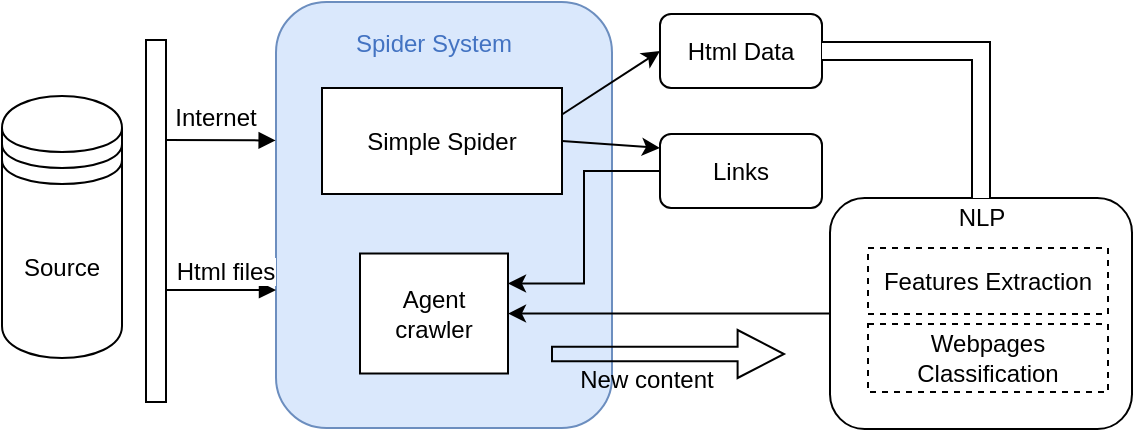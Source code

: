 <mxfile version="24.4.13" type="device">
  <diagram id="C5RBs43oDa-KdzZeNtuy" name="Page-1">
    <mxGraphModel dx="904" dy="610" grid="0" gridSize="10" guides="1" tooltips="1" connect="1" arrows="1" fold="1" page="1" pageScale="1" pageWidth="827" pageHeight="1169" math="0" shadow="0">
      <root>
        <mxCell id="WIyWlLk6GJQsqaUBKTNV-0" />
        <mxCell id="WIyWlLk6GJQsqaUBKTNV-1" parent="WIyWlLk6GJQsqaUBKTNV-0" />
        <mxCell id="Cm7Jprz4t3YkNJZ3xKwD-8" value="" style="rounded=1;whiteSpace=wrap;html=1;fillColor=#dae8fc;strokeColor=#6c8ebf;" vertex="1" parent="WIyWlLk6GJQsqaUBKTNV-1">
          <mxGeometry x="304" y="286" width="168" height="213" as="geometry" />
        </mxCell>
        <mxCell id="Cm7Jprz4t3YkNJZ3xKwD-29" style="edgeStyle=orthogonalEdgeStyle;rounded=0;orthogonalLoop=1;jettySize=auto;html=1;fontFamily=Helvetica;fontSize=12;fontColor=default;" edge="1" parent="WIyWlLk6GJQsqaUBKTNV-1" source="Cm7Jprz4t3YkNJZ3xKwD-11" target="Cm7Jprz4t3YkNJZ3xKwD-13">
          <mxGeometry relative="1" as="geometry" />
        </mxCell>
        <mxCell id="Cm7Jprz4t3YkNJZ3xKwD-11" value="" style="rounded=1;whiteSpace=wrap;html=1;" vertex="1" parent="WIyWlLk6GJQsqaUBKTNV-1">
          <mxGeometry x="581" y="384" width="151" height="115.5" as="geometry" />
        </mxCell>
        <mxCell id="Cm7Jprz4t3YkNJZ3xKwD-0" value="Simple Spider" style="rounded=0;whiteSpace=wrap;html=1;" vertex="1" parent="WIyWlLk6GJQsqaUBKTNV-1">
          <mxGeometry x="327" y="329" width="120" height="53" as="geometry" />
        </mxCell>
        <mxCell id="Cm7Jprz4t3YkNJZ3xKwD-1" value="Html Data" style="rounded=1;whiteSpace=wrap;html=1;" vertex="1" parent="WIyWlLk6GJQsqaUBKTNV-1">
          <mxGeometry x="496" y="292" width="81" height="37" as="geometry" />
        </mxCell>
        <mxCell id="Cm7Jprz4t3YkNJZ3xKwD-14" style="edgeStyle=orthogonalEdgeStyle;rounded=0;orthogonalLoop=1;jettySize=auto;html=1;entryX=1;entryY=0.25;entryDx=0;entryDy=0;" edge="1" parent="WIyWlLk6GJQsqaUBKTNV-1" source="Cm7Jprz4t3YkNJZ3xKwD-2" target="Cm7Jprz4t3YkNJZ3xKwD-13">
          <mxGeometry relative="1" as="geometry" />
        </mxCell>
        <mxCell id="Cm7Jprz4t3YkNJZ3xKwD-2" value="Links" style="rounded=1;whiteSpace=wrap;html=1;" vertex="1" parent="WIyWlLk6GJQsqaUBKTNV-1">
          <mxGeometry x="496" y="352" width="81" height="37" as="geometry" />
        </mxCell>
        <mxCell id="Cm7Jprz4t3YkNJZ3xKwD-4" value="" style="endArrow=classic;html=1;rounded=0;exitX=1;exitY=0.25;exitDx=0;exitDy=0;" edge="1" parent="WIyWlLk6GJQsqaUBKTNV-1" source="Cm7Jprz4t3YkNJZ3xKwD-0">
          <mxGeometry width="50" height="50" relative="1" as="geometry">
            <mxPoint x="464" y="316.5" as="sourcePoint" />
            <mxPoint x="496" y="310.5" as="targetPoint" />
          </mxGeometry>
        </mxCell>
        <mxCell id="Cm7Jprz4t3YkNJZ3xKwD-5" value="" style="endArrow=classic;html=1;rounded=0;exitX=1;exitY=0.5;exitDx=0;exitDy=0;" edge="1" parent="WIyWlLk6GJQsqaUBKTNV-1" source="Cm7Jprz4t3YkNJZ3xKwD-0">
          <mxGeometry width="50" height="50" relative="1" as="geometry">
            <mxPoint x="464" y="354" as="sourcePoint" />
            <mxPoint x="496" y="359" as="targetPoint" />
          </mxGeometry>
        </mxCell>
        <mxCell id="Cm7Jprz4t3YkNJZ3xKwD-6" value="Features Extraction" style="rounded=0;whiteSpace=wrap;html=1;dashed=1;" vertex="1" parent="WIyWlLk6GJQsqaUBKTNV-1">
          <mxGeometry x="600" y="409" width="120" height="33" as="geometry" />
        </mxCell>
        <mxCell id="Cm7Jprz4t3YkNJZ3xKwD-7" value="Webpages Classification" style="rounded=0;whiteSpace=wrap;html=1;dashed=1;" vertex="1" parent="WIyWlLk6GJQsqaUBKTNV-1">
          <mxGeometry x="600" y="447" width="120" height="34" as="geometry" />
        </mxCell>
        <mxCell id="Cm7Jprz4t3YkNJZ3xKwD-9" value="&lt;font color=&quot;#4373c2&quot;&gt;Spider System&lt;/font&gt;" style="text;html=1;align=center;verticalAlign=middle;whiteSpace=wrap;rounded=0;" vertex="1" parent="WIyWlLk6GJQsqaUBKTNV-1">
          <mxGeometry x="335" y="291.5" width="96" height="30" as="geometry" />
        </mxCell>
        <mxCell id="Cm7Jprz4t3YkNJZ3xKwD-13" value="Agent crawler" style="rounded=0;whiteSpace=wrap;html=1;" vertex="1" parent="WIyWlLk6GJQsqaUBKTNV-1">
          <mxGeometry x="346" y="411.75" width="74" height="60" as="geometry" />
        </mxCell>
        <mxCell id="Cm7Jprz4t3YkNJZ3xKwD-22" value="NLP" style="text;html=1;align=center;verticalAlign=middle;whiteSpace=wrap;rounded=0;" vertex="1" parent="WIyWlLk6GJQsqaUBKTNV-1">
          <mxGeometry x="626.5" y="379" width="60" height="30" as="geometry" />
        </mxCell>
        <mxCell id="Cm7Jprz4t3YkNJZ3xKwD-24" value="" style="shape=filledEdge;curved=0;rounded=0;fixDash=1;endArrow=none;strokeWidth=10;fillColor=#ffffff;edgeStyle=orthogonalEdgeStyle;html=1;exitX=1;exitY=0.5;exitDx=0;exitDy=0;" edge="1" parent="WIyWlLk6GJQsqaUBKTNV-1" source="Cm7Jprz4t3YkNJZ3xKwD-1" target="Cm7Jprz4t3YkNJZ3xKwD-11">
          <mxGeometry width="60" height="40" relative="1" as="geometry">
            <mxPoint x="625.5" y="320.96" as="sourcePoint" />
            <mxPoint x="686" y="362" as="targetPoint" />
          </mxGeometry>
        </mxCell>
        <mxCell id="Cm7Jprz4t3YkNJZ3xKwD-36" value="" style="html=1;points=[[0,0,0,0,5],[0,1,0,0,-5],[1,0,0,0,5],[1,1,0,0,-5]];perimeter=orthogonalPerimeter;outlineConnect=0;targetShapes=umlLifeline;portConstraint=eastwest;newEdgeStyle={&quot;curved&quot;:0,&quot;rounded&quot;:0};rounded=0;align=center;verticalAlign=middle;fontFamily=Helvetica;fontSize=12;fontColor=default;fillColor=none;gradientColor=none;" vertex="1" parent="WIyWlLk6GJQsqaUBKTNV-1">
          <mxGeometry x="239" y="305" width="10" height="181" as="geometry" />
        </mxCell>
        <mxCell id="Cm7Jprz4t3YkNJZ3xKwD-37" value="" style="html=1;verticalAlign=bottom;endArrow=block;curved=0;rounded=0;entryX=-0.001;entryY=0.325;entryDx=0;entryDy=0;fontFamily=Helvetica;fontSize=12;fontColor=default;entryPerimeter=0;" edge="1" target="Cm7Jprz4t3YkNJZ3xKwD-8" parent="WIyWlLk6GJQsqaUBKTNV-1">
          <mxGeometry x="0.01" relative="1" as="geometry">
            <mxPoint x="249" y="355" as="sourcePoint" />
            <mxPoint as="offset" />
          </mxGeometry>
        </mxCell>
        <mxCell id="Cm7Jprz4t3YkNJZ3xKwD-39" value="" style="html=1;verticalAlign=bottom;endArrow=block;curved=0;rounded=0;entryX=-0.001;entryY=0.325;entryDx=0;entryDy=0;fontFamily=Helvetica;fontSize=12;fontColor=default;entryPerimeter=0;" edge="1" parent="WIyWlLk6GJQsqaUBKTNV-1">
          <mxGeometry relative="1" as="geometry">
            <mxPoint x="249" y="430" as="sourcePoint" />
            <mxPoint x="304" y="430" as="targetPoint" />
          </mxGeometry>
        </mxCell>
        <mxCell id="Cm7Jprz4t3YkNJZ3xKwD-40" value="Source" style="shape=datastore;whiteSpace=wrap;html=1;rounded=0;align=center;verticalAlign=middle;fontFamily=Helvetica;fontSize=12;fontColor=default;fillColor=none;gradientColor=none;" vertex="1" parent="WIyWlLk6GJQsqaUBKTNV-1">
          <mxGeometry x="167" y="333" width="60" height="131" as="geometry" />
        </mxCell>
        <mxCell id="Cm7Jprz4t3YkNJZ3xKwD-41" value="&lt;span style=&quot;text-wrap: nowrap; background-color: rgb(255, 255, 255);&quot;&gt;Internet&lt;/span&gt;" style="text;html=1;align=center;verticalAlign=middle;whiteSpace=wrap;rounded=0;fontFamily=Helvetica;fontSize=12;fontColor=default;" vertex="1" parent="WIyWlLk6GJQsqaUBKTNV-1">
          <mxGeometry x="244" y="329" width="60" height="30" as="geometry" />
        </mxCell>
        <mxCell id="Cm7Jprz4t3YkNJZ3xKwD-42" value="&lt;span style=&quot;text-wrap: nowrap; background-color: rgb(255, 255, 255);&quot;&gt;Html files&lt;/span&gt;" style="text;html=1;align=center;verticalAlign=middle;whiteSpace=wrap;rounded=0;fontFamily=Helvetica;fontSize=12;fontColor=default;" vertex="1" parent="WIyWlLk6GJQsqaUBKTNV-1">
          <mxGeometry x="249" y="406" width="60" height="30" as="geometry" />
        </mxCell>
        <mxCell id="Cm7Jprz4t3YkNJZ3xKwD-43" value="" style="shape=singleArrow;whiteSpace=wrap;html=1;rounded=0;align=center;verticalAlign=middle;fontFamily=Helvetica;fontSize=12;fontColor=default;fillColor=none;gradientColor=none;" vertex="1" parent="WIyWlLk6GJQsqaUBKTNV-1">
          <mxGeometry x="442" y="450" width="116" height="24" as="geometry" />
        </mxCell>
        <mxCell id="Cm7Jprz4t3YkNJZ3xKwD-45" value="New content" style="text;html=1;align=center;verticalAlign=middle;whiteSpace=wrap;rounded=0;fontFamily=Helvetica;fontSize=12;fontColor=default;" vertex="1" parent="WIyWlLk6GJQsqaUBKTNV-1">
          <mxGeometry x="454" y="460" width="71" height="30" as="geometry" />
        </mxCell>
      </root>
    </mxGraphModel>
  </diagram>
</mxfile>
